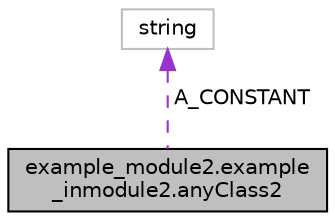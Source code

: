 digraph "example_module2.example_inmodule2.anyClass2"
{
  edge [fontname="Helvetica",fontsize="10",labelfontname="Helvetica",labelfontsize="10"];
  node [fontname="Helvetica",fontsize="10",shape=record];
  Node1 [label="example_module2.example\l_inmodule2.anyClass2",height=0.2,width=0.4,color="black", fillcolor="grey75", style="filled", fontcolor="black"];
  Node2 -> Node1 [dir="back",color="darkorchid3",fontsize="10",style="dashed",label=" A_CONSTANT" ,fontname="Helvetica"];
  Node2 [label="string",height=0.2,width=0.4,color="grey75", fillcolor="white", style="filled"];
}
